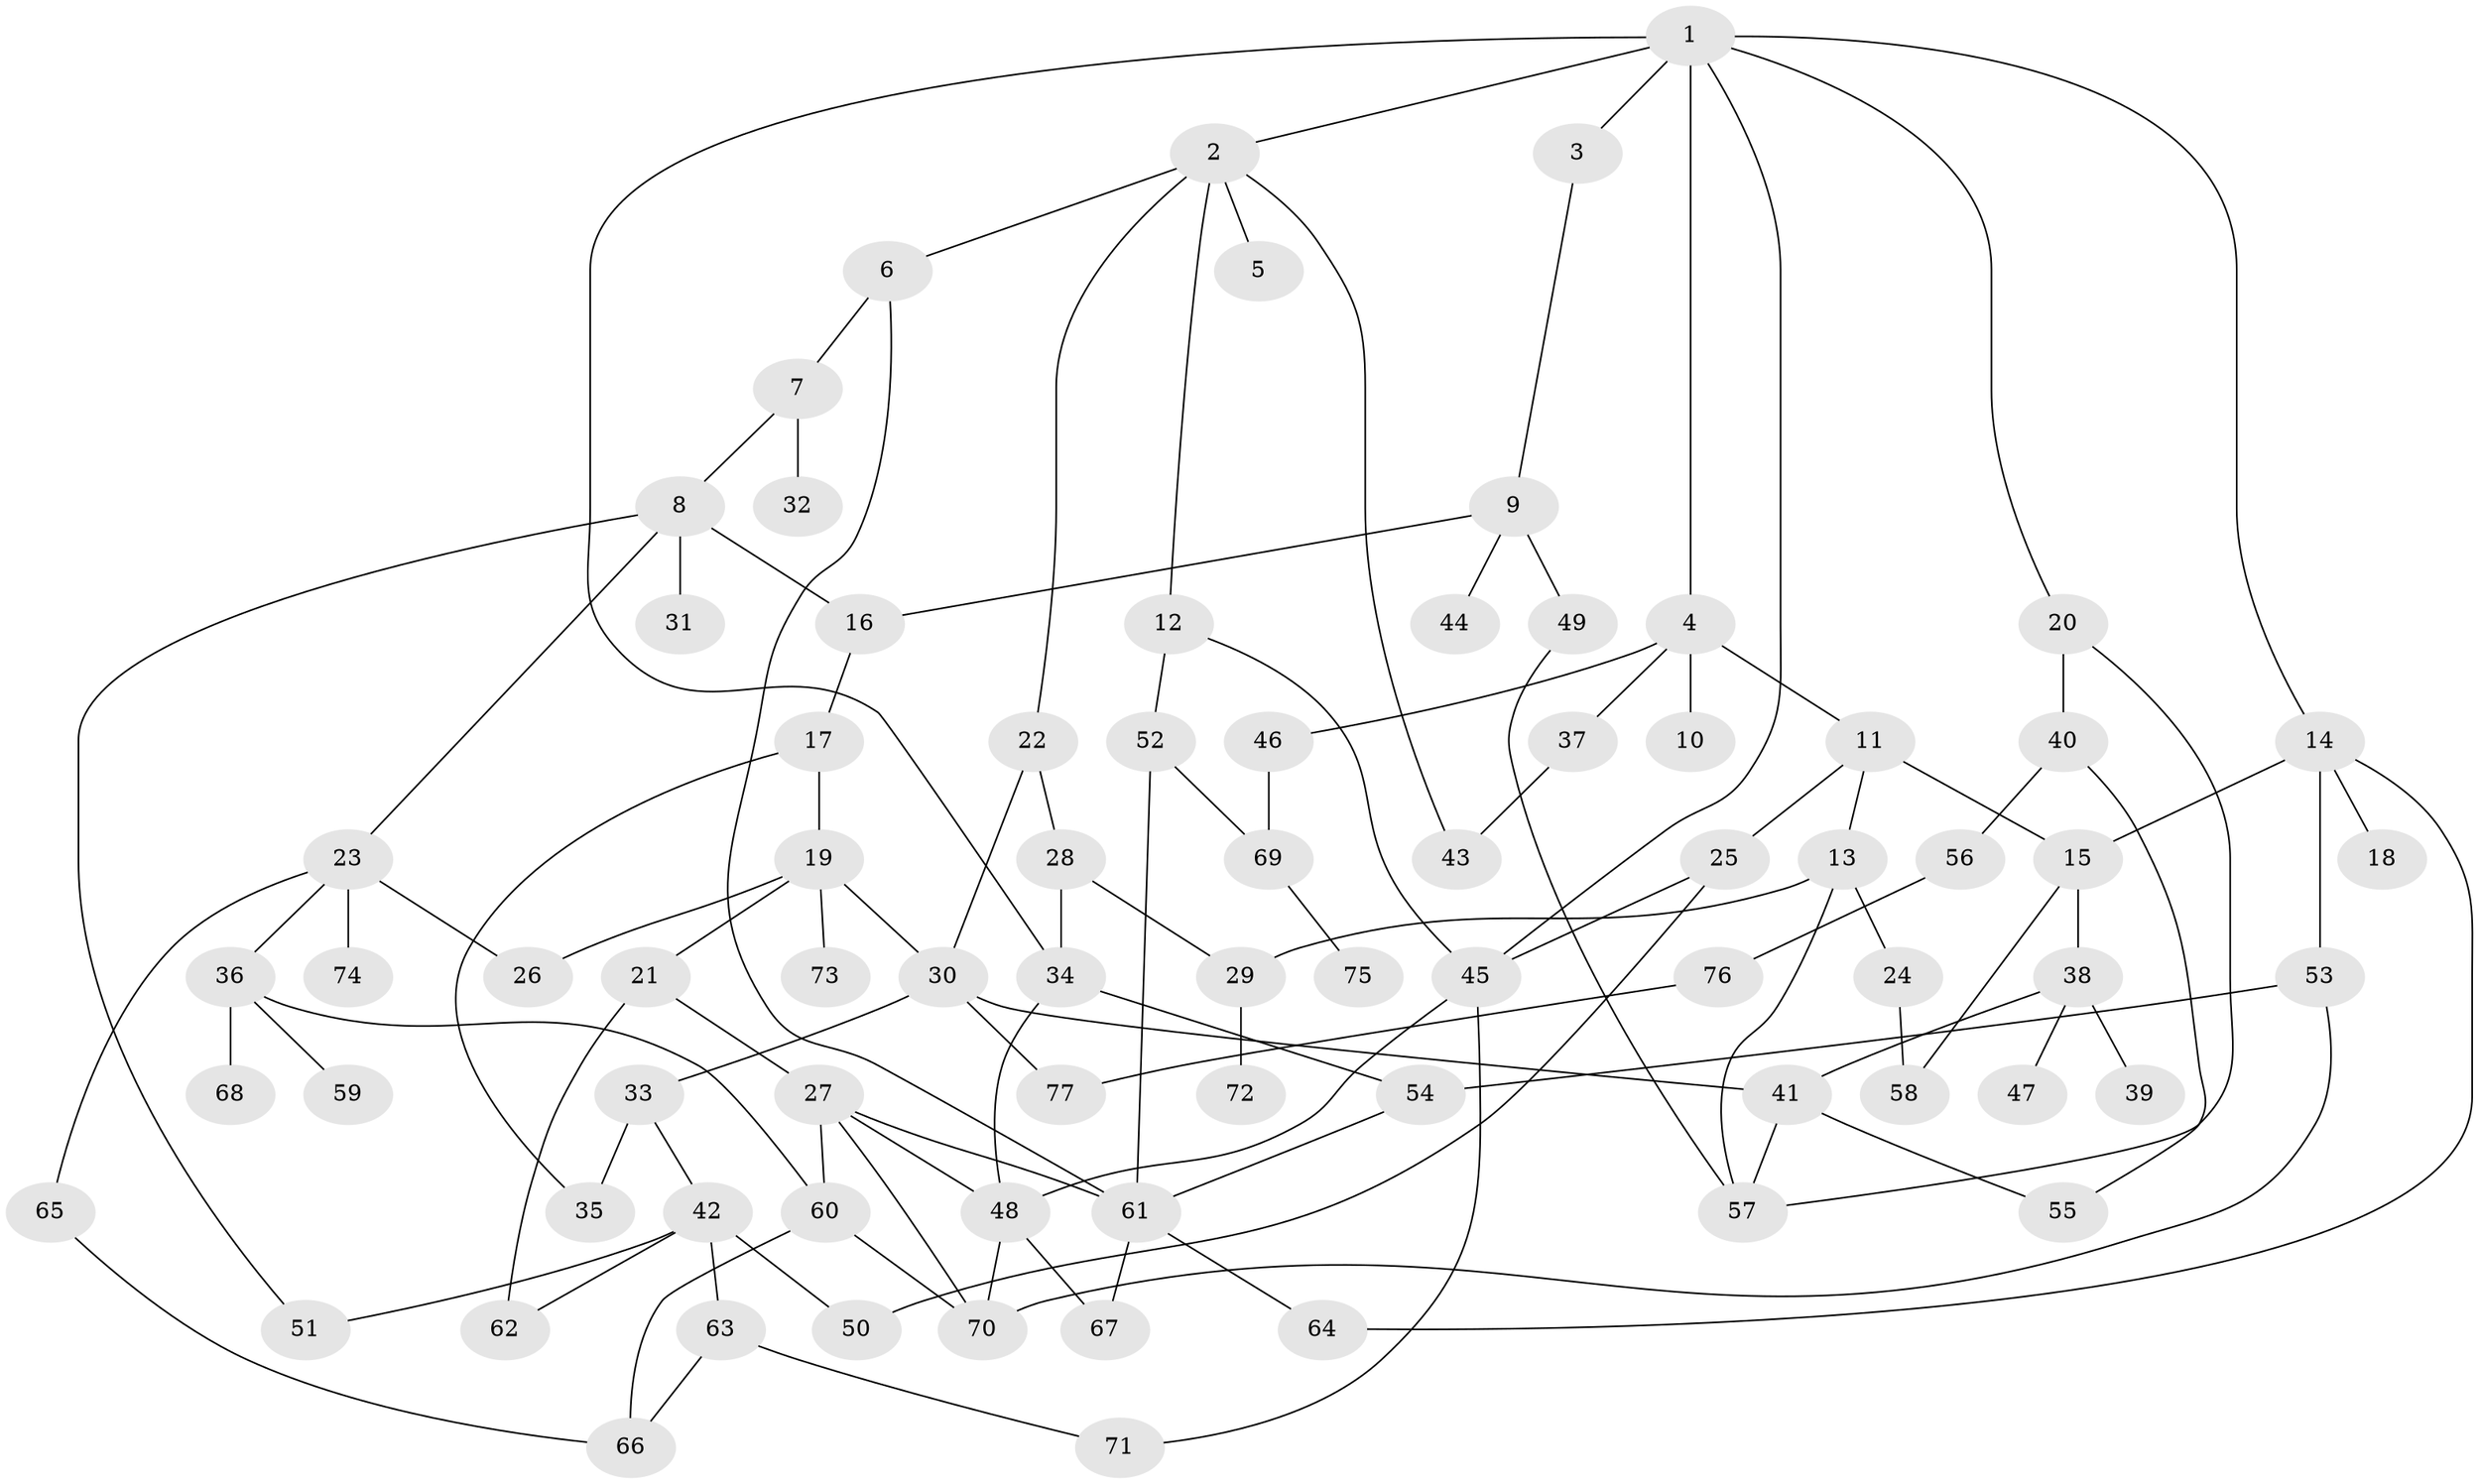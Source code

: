 // Generated by graph-tools (version 1.1) at 2025/41/03/09/25 04:41:12]
// undirected, 77 vertices, 112 edges
graph export_dot {
graph [start="1"]
  node [color=gray90,style=filled];
  1;
  2;
  3;
  4;
  5;
  6;
  7;
  8;
  9;
  10;
  11;
  12;
  13;
  14;
  15;
  16;
  17;
  18;
  19;
  20;
  21;
  22;
  23;
  24;
  25;
  26;
  27;
  28;
  29;
  30;
  31;
  32;
  33;
  34;
  35;
  36;
  37;
  38;
  39;
  40;
  41;
  42;
  43;
  44;
  45;
  46;
  47;
  48;
  49;
  50;
  51;
  52;
  53;
  54;
  55;
  56;
  57;
  58;
  59;
  60;
  61;
  62;
  63;
  64;
  65;
  66;
  67;
  68;
  69;
  70;
  71;
  72;
  73;
  74;
  75;
  76;
  77;
  1 -- 2;
  1 -- 3;
  1 -- 4;
  1 -- 14;
  1 -- 20;
  1 -- 45;
  1 -- 34;
  2 -- 5;
  2 -- 6;
  2 -- 12;
  2 -- 22;
  2 -- 43;
  3 -- 9;
  4 -- 10;
  4 -- 11;
  4 -- 37;
  4 -- 46;
  6 -- 7;
  6 -- 61;
  7 -- 8;
  7 -- 32;
  8 -- 23;
  8 -- 31;
  8 -- 16;
  8 -- 51;
  9 -- 16;
  9 -- 44;
  9 -- 49;
  11 -- 13;
  11 -- 25;
  11 -- 15;
  12 -- 52;
  12 -- 45;
  13 -- 24;
  13 -- 29;
  13 -- 57;
  14 -- 15;
  14 -- 18;
  14 -- 53;
  14 -- 64;
  15 -- 38;
  15 -- 58;
  16 -- 17;
  17 -- 19;
  17 -- 35;
  19 -- 21;
  19 -- 26;
  19 -- 30;
  19 -- 73;
  20 -- 40;
  20 -- 57;
  21 -- 27;
  21 -- 62;
  22 -- 28;
  22 -- 30;
  23 -- 36;
  23 -- 65;
  23 -- 74;
  23 -- 26;
  24 -- 58;
  25 -- 45;
  25 -- 50;
  27 -- 48;
  27 -- 61;
  27 -- 60;
  27 -- 70;
  28 -- 34;
  28 -- 29;
  29 -- 72;
  30 -- 33;
  30 -- 41;
  30 -- 77;
  33 -- 42;
  33 -- 35;
  34 -- 48;
  34 -- 54;
  36 -- 59;
  36 -- 60;
  36 -- 68;
  37 -- 43;
  38 -- 39;
  38 -- 47;
  38 -- 41;
  40 -- 56;
  40 -- 55;
  41 -- 55;
  41 -- 57;
  42 -- 50;
  42 -- 51;
  42 -- 62;
  42 -- 63;
  45 -- 71;
  45 -- 48;
  46 -- 69;
  48 -- 67;
  48 -- 70;
  49 -- 57;
  52 -- 61;
  52 -- 69;
  53 -- 54;
  53 -- 70;
  54 -- 61;
  56 -- 76;
  60 -- 70;
  60 -- 66;
  61 -- 64;
  61 -- 67;
  63 -- 71;
  63 -- 66;
  65 -- 66;
  69 -- 75;
  76 -- 77;
}
